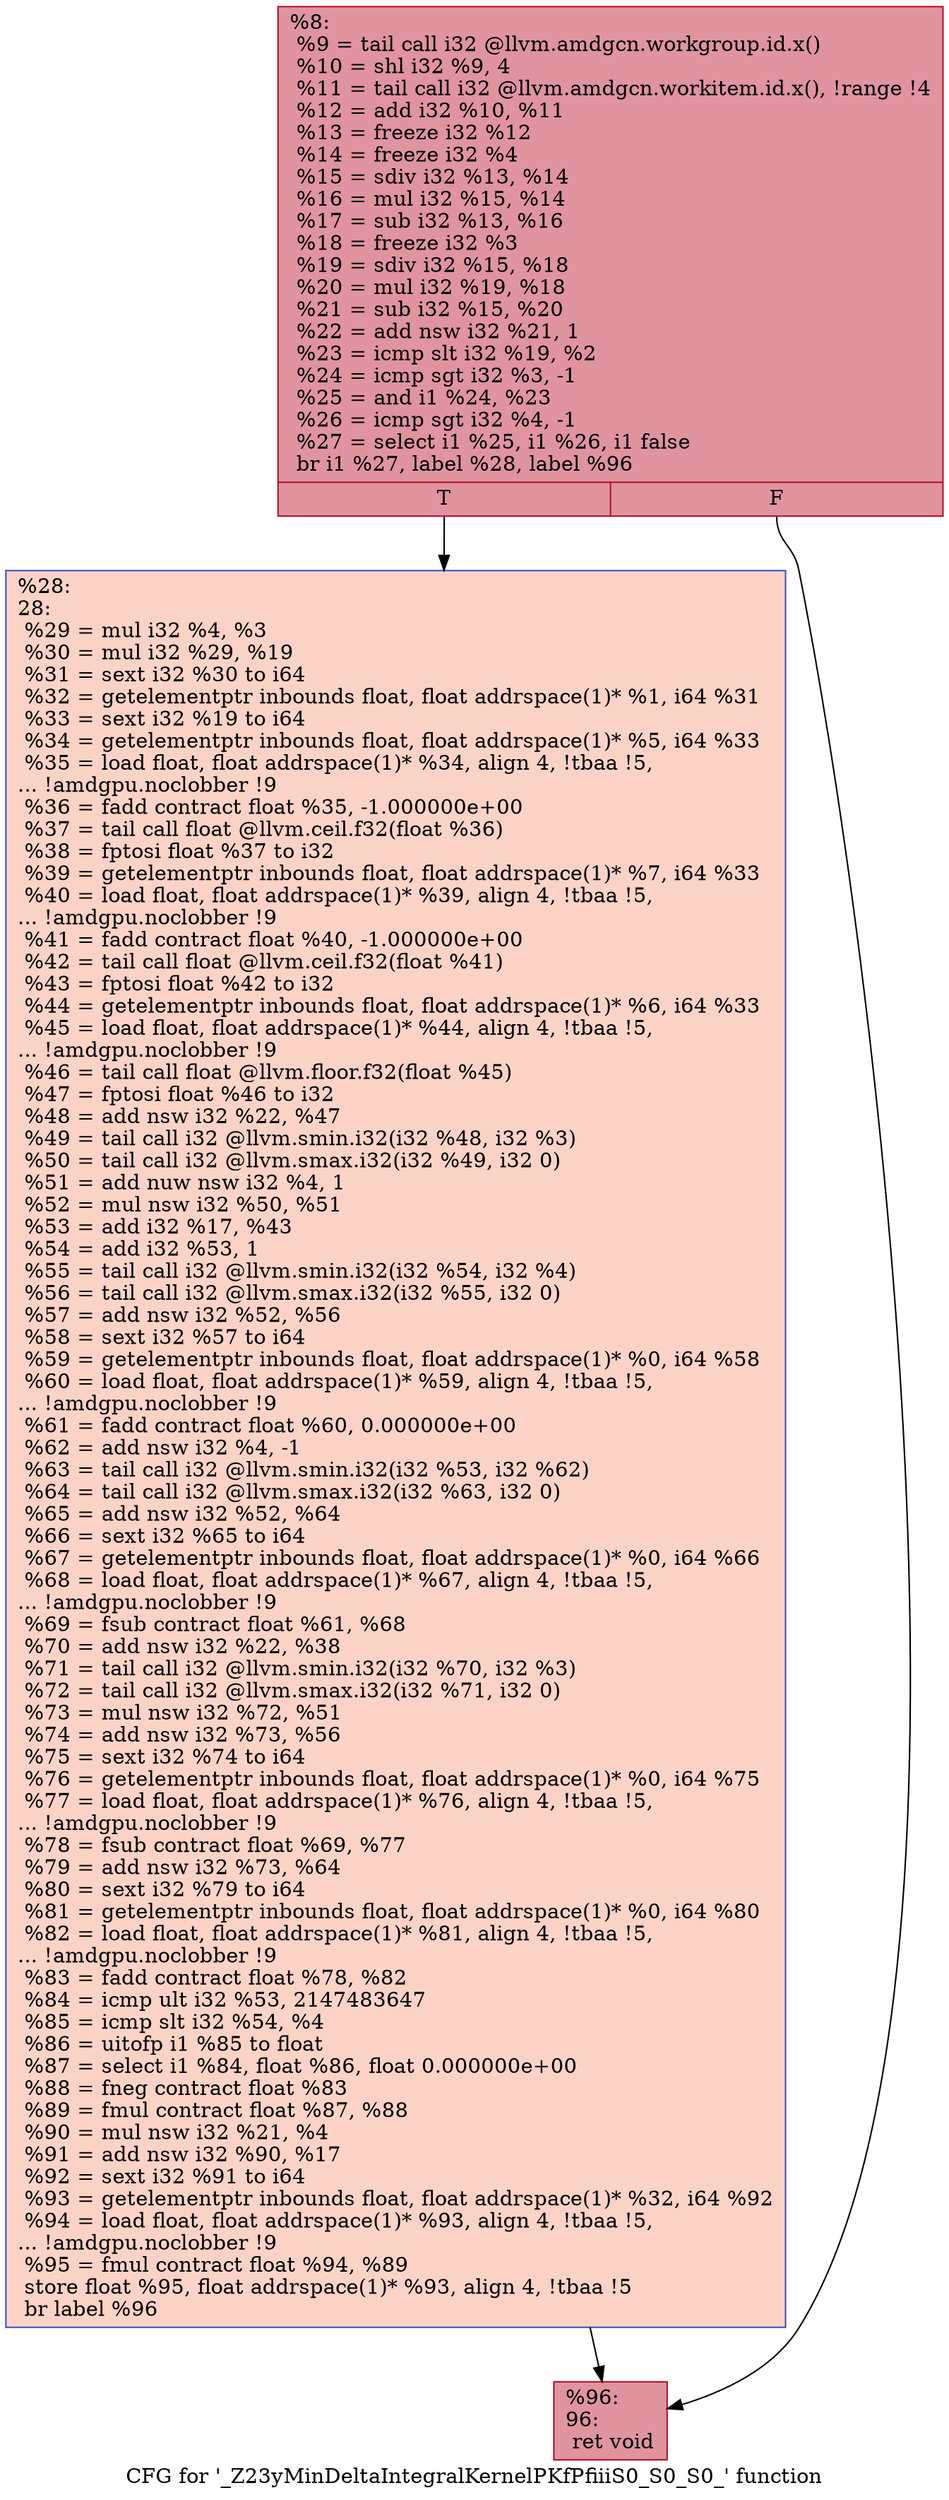 digraph "CFG for '_Z23yMinDeltaIntegralKernelPKfPfiiiS0_S0_S0_' function" {
	label="CFG for '_Z23yMinDeltaIntegralKernelPKfPfiiiS0_S0_S0_' function";

	Node0x5031f30 [shape=record,color="#b70d28ff", style=filled, fillcolor="#b70d2870",label="{%8:\l  %9 = tail call i32 @llvm.amdgcn.workgroup.id.x()\l  %10 = shl i32 %9, 4\l  %11 = tail call i32 @llvm.amdgcn.workitem.id.x(), !range !4\l  %12 = add i32 %10, %11\l  %13 = freeze i32 %12\l  %14 = freeze i32 %4\l  %15 = sdiv i32 %13, %14\l  %16 = mul i32 %15, %14\l  %17 = sub i32 %13, %16\l  %18 = freeze i32 %3\l  %19 = sdiv i32 %15, %18\l  %20 = mul i32 %19, %18\l  %21 = sub i32 %15, %20\l  %22 = add nsw i32 %21, 1\l  %23 = icmp slt i32 %19, %2\l  %24 = icmp sgt i32 %3, -1\l  %25 = and i1 %24, %23\l  %26 = icmp sgt i32 %4, -1\l  %27 = select i1 %25, i1 %26, i1 false\l  br i1 %27, label %28, label %96\l|{<s0>T|<s1>F}}"];
	Node0x5031f30:s0 -> Node0x5033f90;
	Node0x5031f30:s1 -> Node0x5034020;
	Node0x5033f90 [shape=record,color="#3d50c3ff", style=filled, fillcolor="#f59c7d70",label="{%28:\l28:                                               \l  %29 = mul i32 %4, %3\l  %30 = mul i32 %29, %19\l  %31 = sext i32 %30 to i64\l  %32 = getelementptr inbounds float, float addrspace(1)* %1, i64 %31\l  %33 = sext i32 %19 to i64\l  %34 = getelementptr inbounds float, float addrspace(1)* %5, i64 %33\l  %35 = load float, float addrspace(1)* %34, align 4, !tbaa !5,\l... !amdgpu.noclobber !9\l  %36 = fadd contract float %35, -1.000000e+00\l  %37 = tail call float @llvm.ceil.f32(float %36)\l  %38 = fptosi float %37 to i32\l  %39 = getelementptr inbounds float, float addrspace(1)* %7, i64 %33\l  %40 = load float, float addrspace(1)* %39, align 4, !tbaa !5,\l... !amdgpu.noclobber !9\l  %41 = fadd contract float %40, -1.000000e+00\l  %42 = tail call float @llvm.ceil.f32(float %41)\l  %43 = fptosi float %42 to i32\l  %44 = getelementptr inbounds float, float addrspace(1)* %6, i64 %33\l  %45 = load float, float addrspace(1)* %44, align 4, !tbaa !5,\l... !amdgpu.noclobber !9\l  %46 = tail call float @llvm.floor.f32(float %45)\l  %47 = fptosi float %46 to i32\l  %48 = add nsw i32 %22, %47\l  %49 = tail call i32 @llvm.smin.i32(i32 %48, i32 %3)\l  %50 = tail call i32 @llvm.smax.i32(i32 %49, i32 0)\l  %51 = add nuw nsw i32 %4, 1\l  %52 = mul nsw i32 %50, %51\l  %53 = add i32 %17, %43\l  %54 = add i32 %53, 1\l  %55 = tail call i32 @llvm.smin.i32(i32 %54, i32 %4)\l  %56 = tail call i32 @llvm.smax.i32(i32 %55, i32 0)\l  %57 = add nsw i32 %52, %56\l  %58 = sext i32 %57 to i64\l  %59 = getelementptr inbounds float, float addrspace(1)* %0, i64 %58\l  %60 = load float, float addrspace(1)* %59, align 4, !tbaa !5,\l... !amdgpu.noclobber !9\l  %61 = fadd contract float %60, 0.000000e+00\l  %62 = add nsw i32 %4, -1\l  %63 = tail call i32 @llvm.smin.i32(i32 %53, i32 %62)\l  %64 = tail call i32 @llvm.smax.i32(i32 %63, i32 0)\l  %65 = add nsw i32 %52, %64\l  %66 = sext i32 %65 to i64\l  %67 = getelementptr inbounds float, float addrspace(1)* %0, i64 %66\l  %68 = load float, float addrspace(1)* %67, align 4, !tbaa !5,\l... !amdgpu.noclobber !9\l  %69 = fsub contract float %61, %68\l  %70 = add nsw i32 %22, %38\l  %71 = tail call i32 @llvm.smin.i32(i32 %70, i32 %3)\l  %72 = tail call i32 @llvm.smax.i32(i32 %71, i32 0)\l  %73 = mul nsw i32 %72, %51\l  %74 = add nsw i32 %73, %56\l  %75 = sext i32 %74 to i64\l  %76 = getelementptr inbounds float, float addrspace(1)* %0, i64 %75\l  %77 = load float, float addrspace(1)* %76, align 4, !tbaa !5,\l... !amdgpu.noclobber !9\l  %78 = fsub contract float %69, %77\l  %79 = add nsw i32 %73, %64\l  %80 = sext i32 %79 to i64\l  %81 = getelementptr inbounds float, float addrspace(1)* %0, i64 %80\l  %82 = load float, float addrspace(1)* %81, align 4, !tbaa !5,\l... !amdgpu.noclobber !9\l  %83 = fadd contract float %78, %82\l  %84 = icmp ult i32 %53, 2147483647\l  %85 = icmp slt i32 %54, %4\l  %86 = uitofp i1 %85 to float\l  %87 = select i1 %84, float %86, float 0.000000e+00\l  %88 = fneg contract float %83\l  %89 = fmul contract float %87, %88\l  %90 = mul nsw i32 %21, %4\l  %91 = add nsw i32 %90, %17\l  %92 = sext i32 %91 to i64\l  %93 = getelementptr inbounds float, float addrspace(1)* %32, i64 %92\l  %94 = load float, float addrspace(1)* %93, align 4, !tbaa !5,\l... !amdgpu.noclobber !9\l  %95 = fmul contract float %94, %89\l  store float %95, float addrspace(1)* %93, align 4, !tbaa !5\l  br label %96\l}"];
	Node0x5033f90 -> Node0x5034020;
	Node0x5034020 [shape=record,color="#b70d28ff", style=filled, fillcolor="#b70d2870",label="{%96:\l96:                                               \l  ret void\l}"];
}

